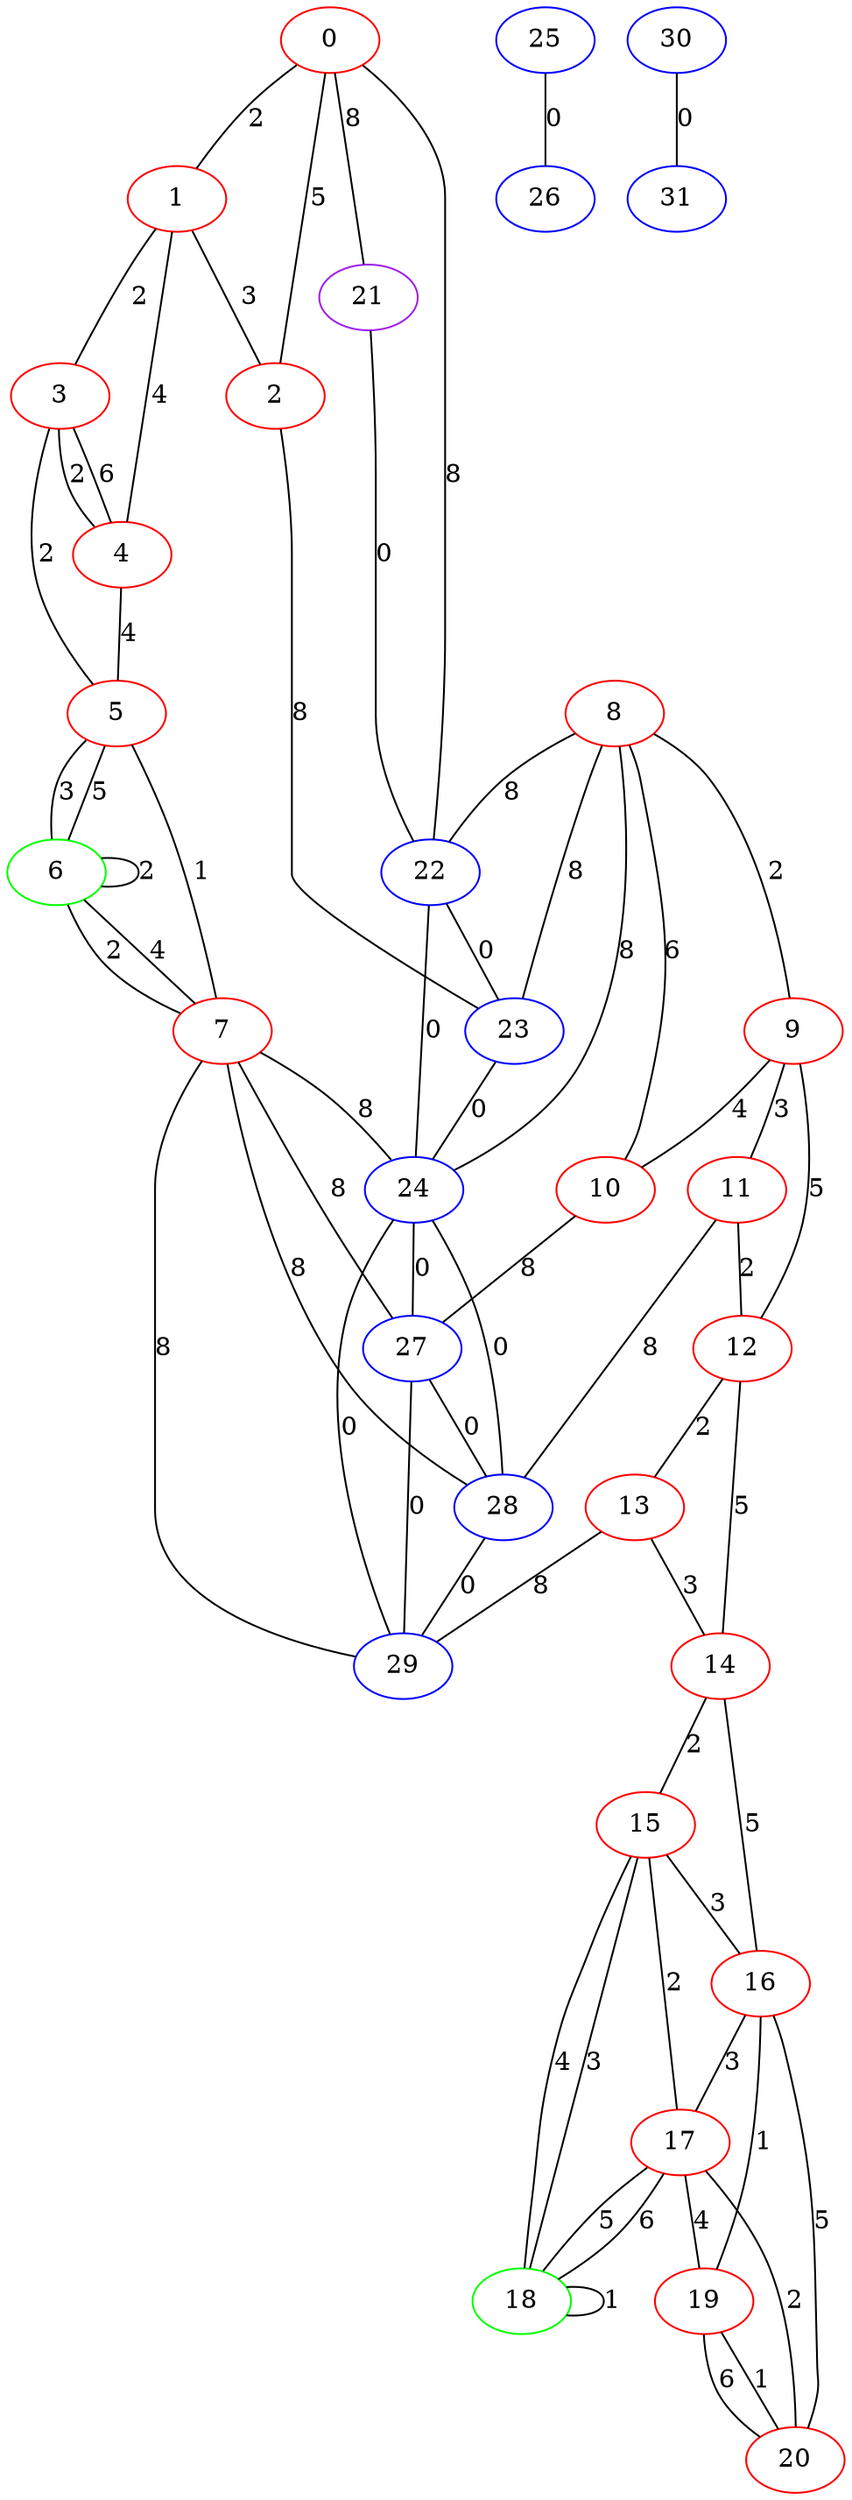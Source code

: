 graph "" {
0 [color=red, weight=1];
1 [color=red, weight=1];
2 [color=red, weight=1];
3 [color=red, weight=1];
4 [color=red, weight=1];
5 [color=red, weight=1];
6 [color=green, weight=2];
7 [color=red, weight=1];
8 [color=red, weight=1];
9 [color=red, weight=1];
10 [color=red, weight=1];
11 [color=red, weight=1];
12 [color=red, weight=1];
13 [color=red, weight=1];
14 [color=red, weight=1];
15 [color=red, weight=1];
16 [color=red, weight=1];
17 [color=red, weight=1];
18 [color=green, weight=2];
19 [color=red, weight=1];
20 [color=red, weight=1];
21 [color=purple, weight=4];
22 [color=blue, weight=3];
23 [color=blue, weight=3];
24 [color=blue, weight=3];
25 [color=blue, weight=3];
26 [color=blue, weight=3];
27 [color=blue, weight=3];
28 [color=blue, weight=3];
29 [color=blue, weight=3];
30 [color=blue, weight=3];
31 [color=blue, weight=3];
0 -- 1  [key=0, label=2];
0 -- 2  [key=0, label=5];
0 -- 21  [key=0, label=8];
0 -- 22  [key=0, label=8];
1 -- 2  [key=0, label=3];
1 -- 3  [key=0, label=2];
1 -- 4  [key=0, label=4];
2 -- 23  [key=0, label=8];
3 -- 4  [key=0, label=2];
3 -- 4  [key=1, label=6];
3 -- 5  [key=0, label=2];
4 -- 5  [key=0, label=4];
5 -- 6  [key=0, label=5];
5 -- 6  [key=1, label=3];
5 -- 7  [key=0, label=1];
6 -- 6  [key=0, label=2];
6 -- 7  [key=0, label=4];
6 -- 7  [key=1, label=2];
7 -- 24  [key=0, label=8];
7 -- 27  [key=0, label=8];
7 -- 28  [key=0, label=8];
7 -- 29  [key=0, label=8];
8 -- 24  [key=0, label=8];
8 -- 9  [key=0, label=2];
8 -- 10  [key=0, label=6];
8 -- 22  [key=0, label=8];
8 -- 23  [key=0, label=8];
9 -- 10  [key=0, label=4];
9 -- 11  [key=0, label=3];
9 -- 12  [key=0, label=5];
10 -- 27  [key=0, label=8];
11 -- 12  [key=0, label=2];
11 -- 28  [key=0, label=8];
12 -- 13  [key=0, label=2];
12 -- 14  [key=0, label=5];
13 -- 29  [key=0, label=8];
13 -- 14  [key=0, label=3];
14 -- 16  [key=0, label=5];
14 -- 15  [key=0, label=2];
15 -- 16  [key=0, label=3];
15 -- 17  [key=0, label=2];
15 -- 18  [key=0, label=3];
15 -- 18  [key=1, label=4];
16 -- 17  [key=0, label=3];
16 -- 19  [key=0, label=1];
16 -- 20  [key=0, label=5];
17 -- 18  [key=0, label=5];
17 -- 18  [key=1, label=6];
17 -- 19  [key=0, label=4];
17 -- 20  [key=0, label=2];
18 -- 18  [key=0, label=1];
19 -- 20  [key=0, label=1];
19 -- 20  [key=1, label=6];
21 -- 22  [key=0, label=0];
22 -- 24  [key=0, label=0];
22 -- 23  [key=0, label=0];
23 -- 24  [key=0, label=0];
24 -- 27  [key=0, label=0];
24 -- 28  [key=0, label=0];
24 -- 29  [key=0, label=0];
25 -- 26  [key=0, label=0];
27 -- 28  [key=0, label=0];
27 -- 29  [key=0, label=0];
28 -- 29  [key=0, label=0];
30 -- 31  [key=0, label=0];
}
